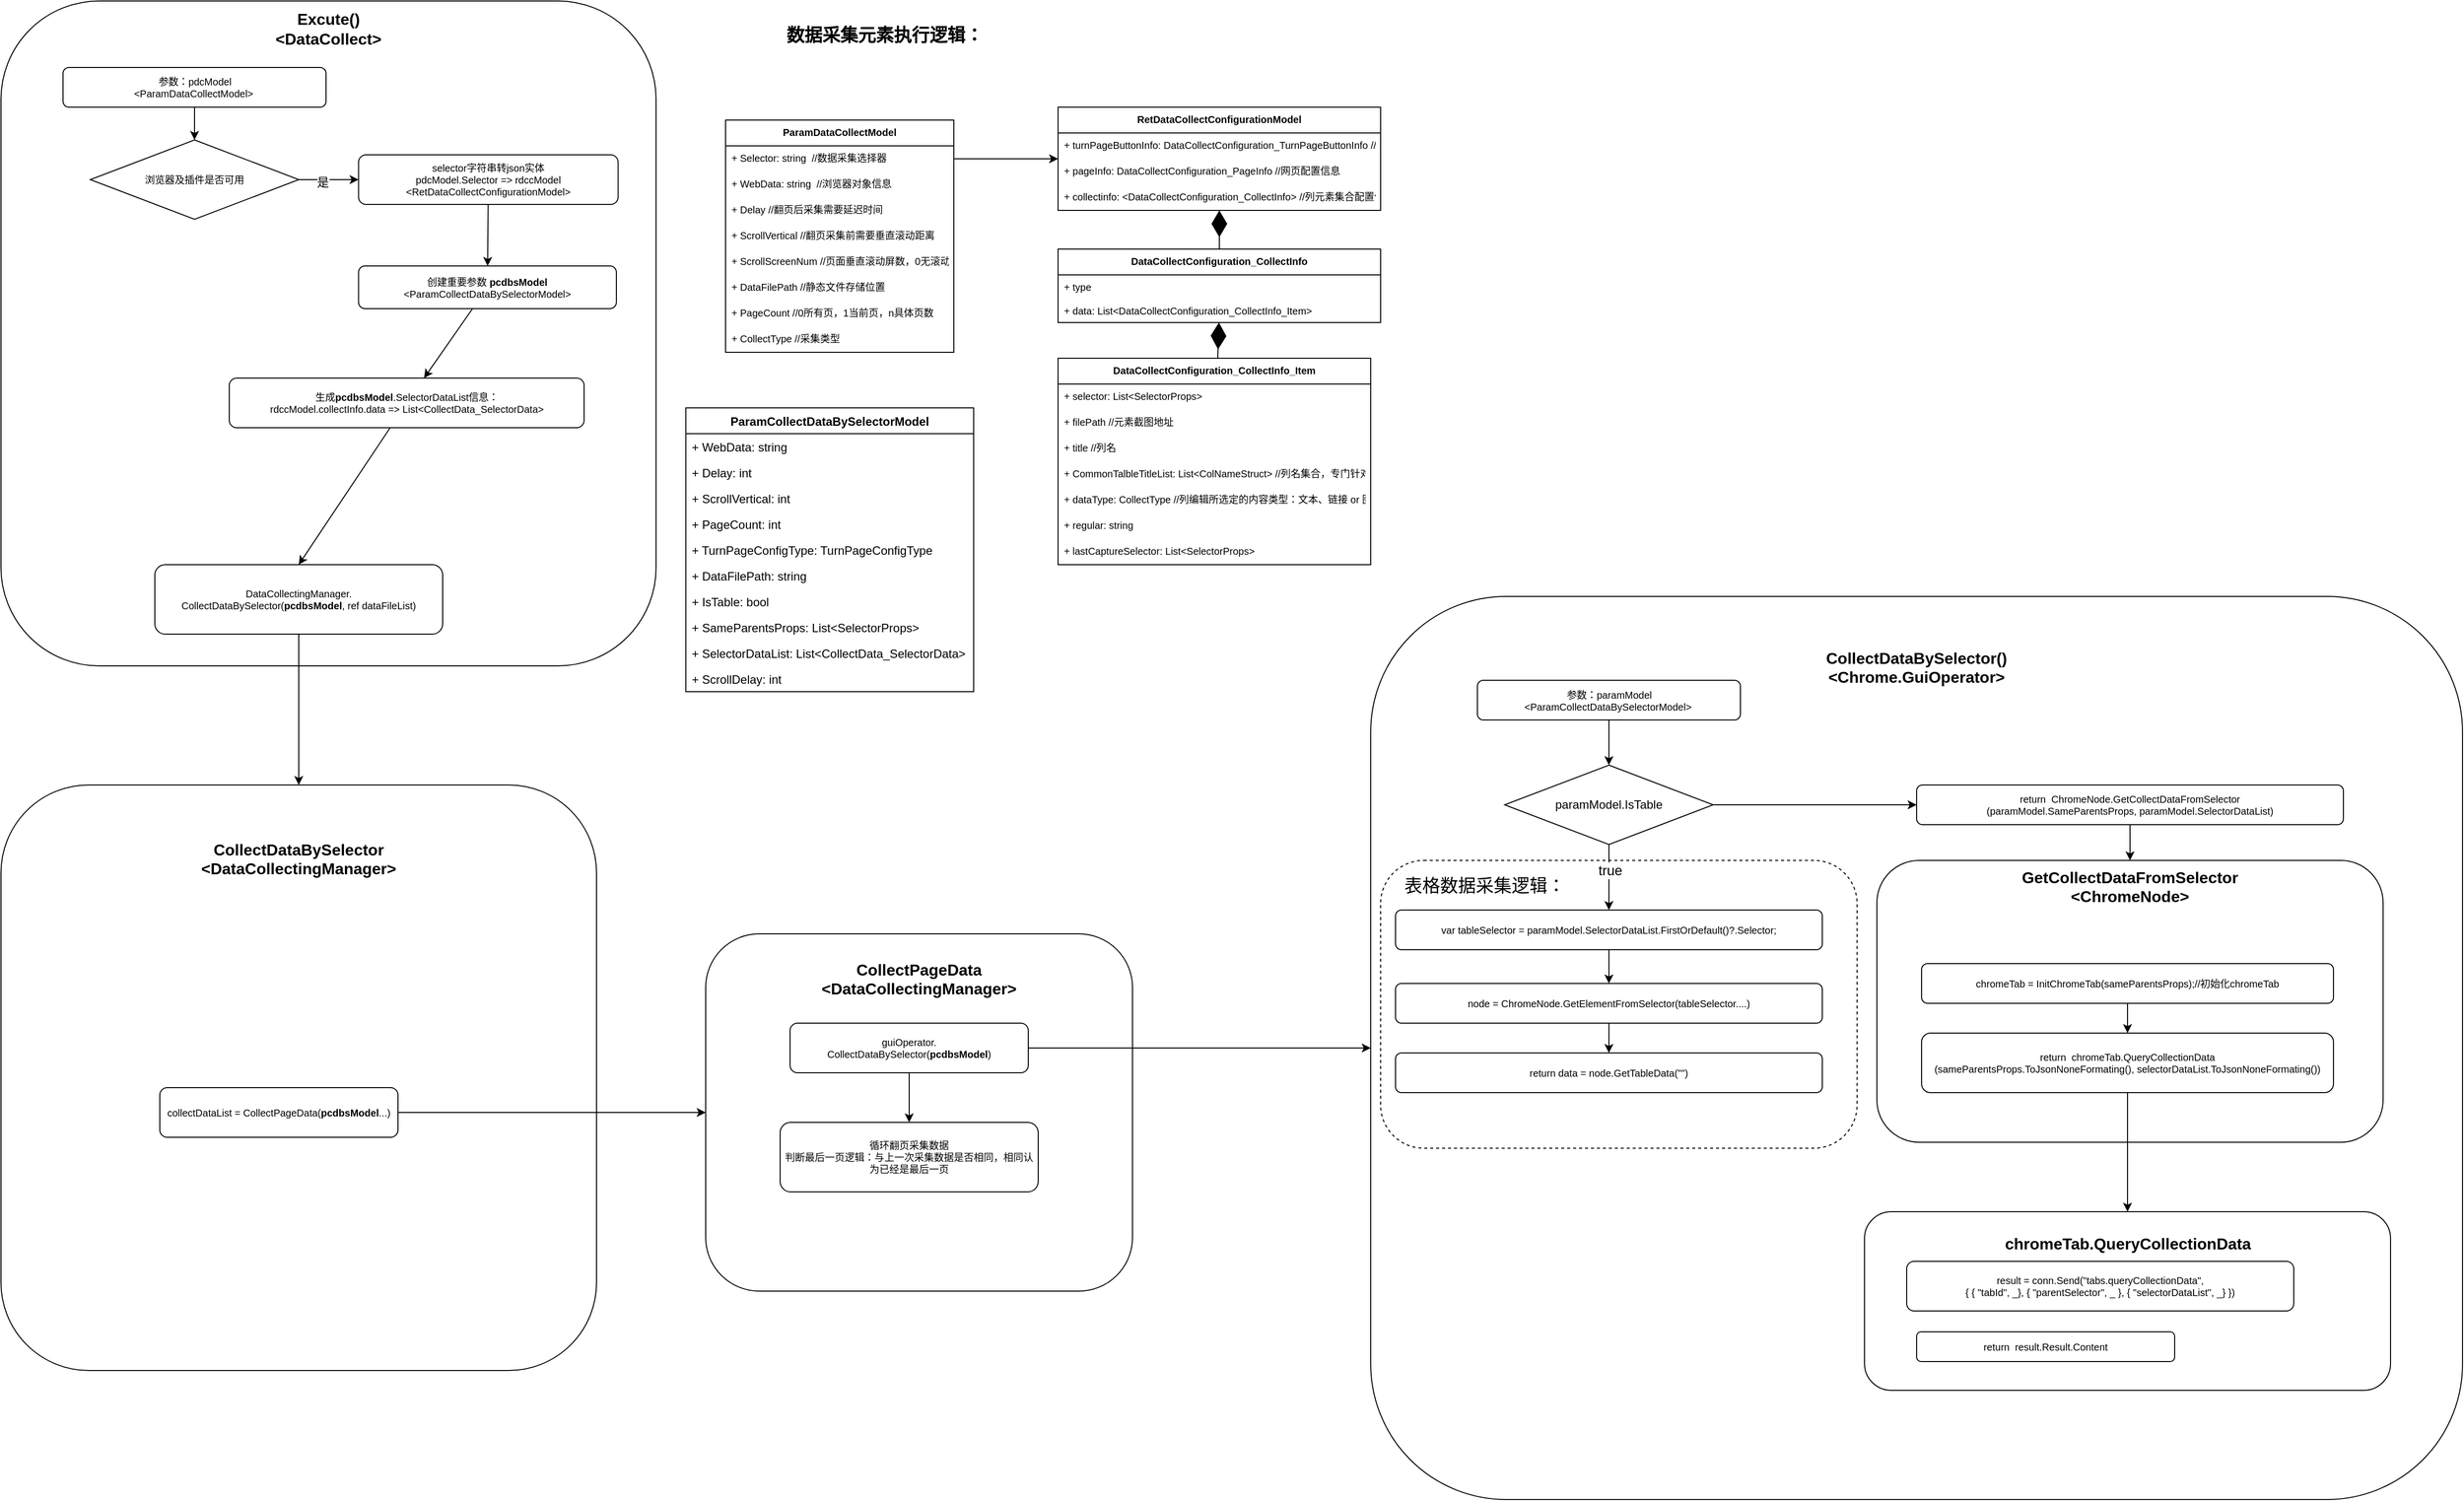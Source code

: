 <mxfile version="21.0.4" type="github">
  <diagram name="第 1 页" id="B2wYYTxOafugK-z5Z7RM">
    <mxGraphModel dx="7251" dy="-2006" grid="1" gridSize="10" guides="1" tooltips="1" connect="1" arrows="1" fold="1" page="1" pageScale="1" pageWidth="827" pageHeight="1169" math="0" shadow="0">
      <root>
        <mxCell id="0" />
        <mxCell id="1" parent="0" />
        <mxCell id="WmzdD10ZvjOS0VWle-Sp-1" value="&lt;font style=&quot;font-size: 16px;&quot;&gt;&lt;span style=&quot;font-weight: 700;&quot;&gt;CollectDataBySelector()&lt;/span&gt;&lt;br style=&quot;font-weight: 700;&quot;&gt;&lt;/font&gt;&lt;span style=&quot;font-weight: 700; font-size: 16px;&quot;&gt;&lt;font style=&quot;font-size: 16px;&quot;&gt;&amp;lt;Chrome.GuiOperator&amp;gt;&lt;/font&gt;&lt;br&gt;&lt;br&gt;&lt;br&gt;&lt;br&gt;&lt;br&gt;&lt;br&gt;&lt;br&gt;&lt;br&gt;&lt;br&gt;&lt;br&gt;&lt;br&gt;&lt;br&gt;&lt;br&gt;&lt;br&gt;&lt;br&gt;&lt;br&gt;&lt;br&gt;&lt;br&gt;&lt;br&gt;&lt;br&gt;&lt;br&gt;&lt;br&gt;&lt;br&gt;&lt;br&gt;&lt;br&gt;&lt;br&gt;&lt;br&gt;&lt;br&gt;&lt;br&gt;&lt;br&gt;&lt;br&gt;&lt;br&gt;&lt;br&gt;&lt;br&gt;&lt;br&gt;&lt;br&gt;&lt;br&gt;&lt;br&gt;&lt;br&gt;&lt;br&gt;&lt;br&gt;&lt;/span&gt;" style="rounded=1;whiteSpace=wrap;html=1;fontSize=10;" vertex="1" parent="1">
          <mxGeometry x="-480" y="5290" width="1100" height="910" as="geometry" />
        </mxCell>
        <mxCell id="WmzdD10ZvjOS0VWle-Sp-2" value="表格数据采集逻辑：&amp;nbsp; &amp;nbsp; &amp;nbsp; &amp;nbsp; &amp;nbsp; &amp;nbsp; &amp;nbsp; &amp;nbsp; &amp;nbsp; &amp;nbsp; &amp;nbsp; &amp;nbsp; &amp;nbsp; &amp;nbsp; &amp;nbsp; &amp;nbsp; &amp;nbsp; &amp;nbsp; &amp;nbsp; &amp;nbsp; &amp;nbsp; &amp;nbsp; &amp;nbsp; &amp;nbsp; &amp;nbsp; &amp;nbsp; &amp;nbsp;&amp;nbsp;&lt;br&gt;&lt;br&gt;&lt;br&gt;&lt;br&gt;&lt;br&gt;&lt;br&gt;&lt;br&gt;&lt;br&gt;&lt;br&gt;&lt;br&gt;&lt;br&gt;&lt;br&gt;" style="rounded=1;whiteSpace=wrap;html=1;fontSize=18;dashed=1;" vertex="1" parent="1">
          <mxGeometry x="-470" y="5556" width="480" height="290" as="geometry" />
        </mxCell>
        <mxCell id="WmzdD10ZvjOS0VWle-Sp-3" value="ParamCollectDataBySelectorModel" style="swimlane;fontStyle=1;childLayout=stackLayout;horizontal=1;startSize=26;fillColor=none;horizontalStack=0;resizeParent=1;resizeParentMax=0;resizeLast=0;collapsible=1;marginBottom=0;" vertex="1" parent="1">
          <mxGeometry x="-1170" y="5100" width="289.98" height="286" as="geometry">
            <mxRectangle x="1050" y="1880" width="360" height="30" as="alternateBounds" />
          </mxGeometry>
        </mxCell>
        <mxCell id="WmzdD10ZvjOS0VWle-Sp-4" value="+ WebData: string" style="text;strokeColor=none;fillColor=none;align=left;verticalAlign=top;spacingLeft=4;spacingRight=4;overflow=hidden;rotatable=0;points=[[0,0.5],[1,0.5]];portConstraint=eastwest;" vertex="1" parent="WmzdD10ZvjOS0VWle-Sp-3">
          <mxGeometry y="26" width="289.98" height="26" as="geometry" />
        </mxCell>
        <mxCell id="WmzdD10ZvjOS0VWle-Sp-5" value="+ Delay: int" style="text;strokeColor=none;fillColor=none;align=left;verticalAlign=top;spacingLeft=4;spacingRight=4;overflow=hidden;rotatable=0;points=[[0,0.5],[1,0.5]];portConstraint=eastwest;" vertex="1" parent="WmzdD10ZvjOS0VWle-Sp-3">
          <mxGeometry y="52" width="289.98" height="26" as="geometry" />
        </mxCell>
        <mxCell id="WmzdD10ZvjOS0VWle-Sp-6" value="+ ScrollVertical: int&#xa;&#xa;" style="text;strokeColor=none;fillColor=none;align=left;verticalAlign=top;spacingLeft=4;spacingRight=4;overflow=hidden;rotatable=0;points=[[0,0.5],[1,0.5]];portConstraint=eastwest;" vertex="1" parent="WmzdD10ZvjOS0VWle-Sp-3">
          <mxGeometry y="78" width="289.98" height="26" as="geometry" />
        </mxCell>
        <mxCell id="WmzdD10ZvjOS0VWle-Sp-7" value="+ PageCount: int&#xa;" style="text;strokeColor=none;fillColor=none;align=left;verticalAlign=top;spacingLeft=4;spacingRight=4;overflow=hidden;rotatable=0;points=[[0,0.5],[1,0.5]];portConstraint=eastwest;" vertex="1" parent="WmzdD10ZvjOS0VWle-Sp-3">
          <mxGeometry y="104" width="289.98" height="26" as="geometry" />
        </mxCell>
        <mxCell id="WmzdD10ZvjOS0VWle-Sp-8" value="+ TurnPageConfigType: TurnPageConfigType" style="text;strokeColor=none;fillColor=none;align=left;verticalAlign=top;spacingLeft=4;spacingRight=4;overflow=hidden;rotatable=0;points=[[0,0.5],[1,0.5]];portConstraint=eastwest;" vertex="1" parent="WmzdD10ZvjOS0VWle-Sp-3">
          <mxGeometry y="130" width="289.98" height="26" as="geometry" />
        </mxCell>
        <mxCell id="WmzdD10ZvjOS0VWle-Sp-9" value="+ DataFilePath: string" style="text;strokeColor=none;fillColor=none;align=left;verticalAlign=top;spacingLeft=4;spacingRight=4;overflow=hidden;rotatable=0;points=[[0,0.5],[1,0.5]];portConstraint=eastwest;" vertex="1" parent="WmzdD10ZvjOS0VWle-Sp-3">
          <mxGeometry y="156" width="289.98" height="26" as="geometry" />
        </mxCell>
        <mxCell id="WmzdD10ZvjOS0VWle-Sp-10" value="+ IsTable: bool&#xa;" style="text;strokeColor=none;fillColor=none;align=left;verticalAlign=top;spacingLeft=4;spacingRight=4;overflow=hidden;rotatable=0;points=[[0,0.5],[1,0.5]];portConstraint=eastwest;" vertex="1" parent="WmzdD10ZvjOS0VWle-Sp-3">
          <mxGeometry y="182" width="289.98" height="26" as="geometry" />
        </mxCell>
        <mxCell id="WmzdD10ZvjOS0VWle-Sp-11" value="+ SameParentsProps: List&lt;SelectorProps&gt;" style="text;strokeColor=none;fillColor=none;align=left;verticalAlign=top;spacingLeft=4;spacingRight=4;overflow=hidden;rotatable=0;points=[[0,0.5],[1,0.5]];portConstraint=eastwest;" vertex="1" parent="WmzdD10ZvjOS0VWle-Sp-3">
          <mxGeometry y="208" width="289.98" height="26" as="geometry" />
        </mxCell>
        <mxCell id="WmzdD10ZvjOS0VWle-Sp-12" value="+ SelectorDataList: List&lt;CollectData_SelectorData&gt;" style="text;strokeColor=none;fillColor=none;align=left;verticalAlign=top;spacingLeft=4;spacingRight=4;overflow=hidden;rotatable=0;points=[[0,0.5],[1,0.5]];portConstraint=eastwest;" vertex="1" parent="WmzdD10ZvjOS0VWle-Sp-3">
          <mxGeometry y="234" width="289.98" height="26" as="geometry" />
        </mxCell>
        <mxCell id="WmzdD10ZvjOS0VWle-Sp-13" value="+ ScrollDelay: int" style="text;strokeColor=none;fillColor=none;align=left;verticalAlign=top;spacingLeft=4;spacingRight=4;overflow=hidden;rotatable=0;points=[[0,0.5],[1,0.5]];portConstraint=eastwest;" vertex="1" parent="WmzdD10ZvjOS0VWle-Sp-3">
          <mxGeometry y="260" width="289.98" height="26" as="geometry" />
        </mxCell>
        <mxCell id="WmzdD10ZvjOS0VWle-Sp-14" value="RetDataCollectConfigurationModel" style="swimlane;fontStyle=1;align=center;verticalAlign=top;childLayout=stackLayout;horizontal=1;startSize=26;horizontalStack=0;resizeParent=1;resizeParentMax=0;resizeLast=0;collapsible=1;marginBottom=0;fontSize=10;" vertex="1" parent="1">
          <mxGeometry x="-794.99" y="4797" width="324.99" height="104" as="geometry">
            <mxRectangle x="-794.99" y="4797" width="240" height="30" as="alternateBounds" />
          </mxGeometry>
        </mxCell>
        <mxCell id="WmzdD10ZvjOS0VWle-Sp-15" value="+ turnPageButtonInfo: DataCollectConfiguration_TurnPageButtonInfo //翻页按钮配置信息" style="text;strokeColor=none;fillColor=none;align=left;verticalAlign=top;spacingLeft=4;spacingRight=4;overflow=hidden;rotatable=0;points=[[0,0.5],[1,0.5]];portConstraint=eastwest;fontSize=10;" vertex="1" parent="WmzdD10ZvjOS0VWle-Sp-14">
          <mxGeometry y="26" width="324.99" height="26" as="geometry" />
        </mxCell>
        <mxCell id="WmzdD10ZvjOS0VWle-Sp-16" value="+ pageInfo: DataCollectConfiguration_PageInfo //网页配置信息 " style="text;strokeColor=none;fillColor=none;align=left;verticalAlign=top;spacingLeft=4;spacingRight=4;overflow=hidden;rotatable=0;points=[[0,0.5],[1,0.5]];portConstraint=eastwest;fontSize=10;" vertex="1" parent="WmzdD10ZvjOS0VWle-Sp-14">
          <mxGeometry y="52" width="324.99" height="26" as="geometry" />
        </mxCell>
        <mxCell id="WmzdD10ZvjOS0VWle-Sp-17" value="+ collectinfo: &lt;DataCollectConfiguration_CollectInfo&gt; //列元素集合配置信息  " style="text;strokeColor=none;fillColor=none;align=left;verticalAlign=top;spacingLeft=4;spacingRight=4;overflow=hidden;rotatable=0;points=[[0,0.5],[1,0.5]];portConstraint=eastwest;fontSize=10;" vertex="1" parent="WmzdD10ZvjOS0VWle-Sp-14">
          <mxGeometry y="78" width="324.99" height="26" as="geometry" />
        </mxCell>
        <mxCell id="WmzdD10ZvjOS0VWle-Sp-18" value="DataCollectConfiguration_CollectInfo" style="swimlane;fontStyle=1;align=center;verticalAlign=top;childLayout=stackLayout;horizontal=1;startSize=26;horizontalStack=0;resizeParent=1;resizeParentMax=0;resizeLast=0;collapsible=1;marginBottom=0;fontSize=10;" vertex="1" parent="1">
          <mxGeometry x="-794.99" y="4940" width="324.99" height="74" as="geometry" />
        </mxCell>
        <mxCell id="WmzdD10ZvjOS0VWle-Sp-19" value="+ type  " style="text;strokeColor=none;fillColor=none;align=left;verticalAlign=top;spacingLeft=4;spacingRight=4;overflow=hidden;rotatable=0;points=[[0,0.5],[1,0.5]];portConstraint=eastwest;fontSize=10;" vertex="1" parent="WmzdD10ZvjOS0VWle-Sp-18">
          <mxGeometry y="26" width="324.99" height="24" as="geometry" />
        </mxCell>
        <mxCell id="WmzdD10ZvjOS0VWle-Sp-20" value="+ data: List&lt;DataCollectConfiguration_CollectInfo_Item&gt;" style="text;strokeColor=none;fillColor=none;align=left;verticalAlign=top;spacingLeft=4;spacingRight=4;overflow=hidden;rotatable=0;points=[[0,0.5],[1,0.5]];portConstraint=eastwest;fontSize=10;" vertex="1" parent="WmzdD10ZvjOS0VWle-Sp-18">
          <mxGeometry y="50" width="324.99" height="24" as="geometry" />
        </mxCell>
        <mxCell id="WmzdD10ZvjOS0VWle-Sp-21" value="DataCollectConfiguration_CollectInfo_Item&#xa;" style="swimlane;fontStyle=1;align=center;verticalAlign=top;childLayout=stackLayout;horizontal=1;startSize=26;horizontalStack=0;resizeParent=1;resizeParentMax=0;resizeLast=0;collapsible=1;marginBottom=0;fontSize=10;" vertex="1" parent="1">
          <mxGeometry x="-794.99" y="5050" width="314.99" height="208" as="geometry" />
        </mxCell>
        <mxCell id="WmzdD10ZvjOS0VWle-Sp-22" value="+ selector: List&lt;SelectorProps&gt;" style="text;strokeColor=none;fillColor=none;align=left;verticalAlign=top;spacingLeft=4;spacingRight=4;overflow=hidden;rotatable=0;points=[[0,0.5],[1,0.5]];portConstraint=eastwest;fontSize=10;" vertex="1" parent="WmzdD10ZvjOS0VWle-Sp-21">
          <mxGeometry y="26" width="314.99" height="26" as="geometry" />
        </mxCell>
        <mxCell id="WmzdD10ZvjOS0VWle-Sp-23" value="+ filePath //元素截图地址   " style="text;strokeColor=none;fillColor=none;align=left;verticalAlign=top;spacingLeft=4;spacingRight=4;overflow=hidden;rotatable=0;points=[[0,0.5],[1,0.5]];portConstraint=eastwest;fontSize=10;" vertex="1" parent="WmzdD10ZvjOS0VWle-Sp-21">
          <mxGeometry y="52" width="314.99" height="26" as="geometry" />
        </mxCell>
        <mxCell id="WmzdD10ZvjOS0VWle-Sp-24" value="+ title //列名" style="text;strokeColor=none;fillColor=none;align=left;verticalAlign=top;spacingLeft=4;spacingRight=4;overflow=hidden;rotatable=0;points=[[0,0.5],[1,0.5]];portConstraint=eastwest;fontSize=10;" vertex="1" parent="WmzdD10ZvjOS0VWle-Sp-21">
          <mxGeometry y="78" width="314.99" height="26" as="geometry" />
        </mxCell>
        <mxCell id="WmzdD10ZvjOS0VWle-Sp-25" value="+ CommonTalbleTitleList: List&lt;ColNameStruct&gt; //列名集合，专门针对普通表格 " style="text;strokeColor=none;fillColor=none;align=left;verticalAlign=top;spacingLeft=4;spacingRight=4;overflow=hidden;rotatable=0;points=[[0,0.5],[1,0.5]];portConstraint=eastwest;fontSize=10;" vertex="1" parent="WmzdD10ZvjOS0VWle-Sp-21">
          <mxGeometry y="104" width="314.99" height="26" as="geometry" />
        </mxCell>
        <mxCell id="WmzdD10ZvjOS0VWle-Sp-26" value="+ dataType: CollectType //列编辑所选定的内容类型：文本、链接 or 图片" style="text;strokeColor=none;fillColor=none;align=left;verticalAlign=top;spacingLeft=4;spacingRight=4;overflow=hidden;rotatable=0;points=[[0,0.5],[1,0.5]];portConstraint=eastwest;fontSize=10;" vertex="1" parent="WmzdD10ZvjOS0VWle-Sp-21">
          <mxGeometry y="130" width="314.99" height="26" as="geometry" />
        </mxCell>
        <mxCell id="WmzdD10ZvjOS0VWle-Sp-27" value="+ regular: string" style="text;strokeColor=none;fillColor=none;align=left;verticalAlign=top;spacingLeft=4;spacingRight=4;overflow=hidden;rotatable=0;points=[[0,0.5],[1,0.5]];portConstraint=eastwest;fontSize=10;" vertex="1" parent="WmzdD10ZvjOS0VWle-Sp-21">
          <mxGeometry y="156" width="314.99" height="26" as="geometry" />
        </mxCell>
        <mxCell id="WmzdD10ZvjOS0VWle-Sp-28" value="+ lastCaptureSelector: List&lt;SelectorProps&gt;" style="text;strokeColor=none;fillColor=none;align=left;verticalAlign=top;spacingLeft=4;spacingRight=4;overflow=hidden;rotatable=0;points=[[0,0.5],[1,0.5]];portConstraint=eastwest;fontSize=10;" vertex="1" parent="WmzdD10ZvjOS0VWle-Sp-21">
          <mxGeometry y="182" width="314.99" height="26" as="geometry" />
        </mxCell>
        <mxCell id="WmzdD10ZvjOS0VWle-Sp-29" value="&lt;span style=&quot;font-size: 16px;&quot;&gt;Excute()&lt;br&gt;&amp;lt;&lt;/span&gt;DataCollect&lt;span style=&quot;font-size: 16px;&quot;&gt;&amp;gt;&lt;br&gt;&lt;br&gt;&lt;br&gt;&lt;br&gt;&lt;br&gt;&lt;br&gt;&lt;br&gt;&lt;br&gt;&lt;br&gt;&lt;br&gt;&lt;br&gt;&lt;br&gt;&lt;br&gt;&lt;br&gt;&lt;br&gt;&lt;br&gt;&lt;br&gt;&lt;br&gt;&lt;br&gt;&lt;br&gt;&lt;br&gt;&lt;br&gt;&lt;br&gt;&lt;br&gt;&lt;br&gt;&lt;br&gt;&lt;br&gt;&lt;br&gt;&lt;br&gt;&lt;br&gt;&lt;br&gt;&lt;br&gt;&lt;br&gt;&lt;/span&gt;" style="rounded=1;whiteSpace=wrap;html=1;fontSize=16;fontStyle=1" vertex="1" parent="1">
          <mxGeometry x="-1860" y="4690" width="660" height="670" as="geometry" />
        </mxCell>
        <mxCell id="WmzdD10ZvjOS0VWle-Sp-30" value="数据采集元素执行逻辑：" style="text;html=1;align=center;verticalAlign=middle;resizable=0;points=[];autosize=1;strokeColor=none;fillColor=none;fontStyle=1;fontSize=18;" vertex="1" parent="1">
          <mxGeometry x="-1080" y="4710" width="220" height="30" as="geometry" />
        </mxCell>
        <mxCell id="WmzdD10ZvjOS0VWle-Sp-31" style="edgeStyle=none;rounded=0;orthogonalLoop=1;jettySize=auto;html=1;fontSize=12;" edge="1" parent="1" source="WmzdD10ZvjOS0VWle-Sp-32" target="WmzdD10ZvjOS0VWle-Sp-80">
          <mxGeometry relative="1" as="geometry" />
        </mxCell>
        <mxCell id="WmzdD10ZvjOS0VWle-Sp-32" value="selector字符串转json实体&lt;br&gt;pdcModel.Selector =&amp;gt; rdccModel &amp;lt;RetDataCollectConfigurationModel&amp;gt;" style="rounded=1;whiteSpace=wrap;html=1;fontSize=10;" vertex="1" parent="1">
          <mxGeometry x="-1499.75" y="4845" width="261.5" height="50" as="geometry" />
        </mxCell>
        <mxCell id="WmzdD10ZvjOS0VWle-Sp-33" value="ParamDataCollectModel" style="swimlane;fontStyle=1;align=center;verticalAlign=top;childLayout=stackLayout;horizontal=1;startSize=26;horizontalStack=0;resizeParent=1;resizeParentMax=0;resizeLast=0;collapsible=1;marginBottom=0;fontSize=10;" vertex="1" parent="1">
          <mxGeometry x="-1130" y="4810" width="230" height="234" as="geometry" />
        </mxCell>
        <mxCell id="WmzdD10ZvjOS0VWle-Sp-34" value="+ Selector: string  //数据采集选择器" style="text;strokeColor=none;fillColor=none;align=left;verticalAlign=top;spacingLeft=4;spacingRight=4;overflow=hidden;rotatable=0;points=[[0,0.5],[1,0.5]];portConstraint=eastwest;fontSize=10;" vertex="1" parent="WmzdD10ZvjOS0VWle-Sp-33">
          <mxGeometry y="26" width="230" height="26" as="geometry" />
        </mxCell>
        <mxCell id="WmzdD10ZvjOS0VWle-Sp-35" value="+ WebData: string  //浏览器对象信息" style="text;strokeColor=none;fillColor=none;align=left;verticalAlign=top;spacingLeft=4;spacingRight=4;overflow=hidden;rotatable=0;points=[[0,0.5],[1,0.5]];portConstraint=eastwest;fontSize=10;" vertex="1" parent="WmzdD10ZvjOS0VWle-Sp-33">
          <mxGeometry y="52" width="230" height="26" as="geometry" />
        </mxCell>
        <mxCell id="WmzdD10ZvjOS0VWle-Sp-36" value="+ Delay //翻页后采集需要延迟时间  " style="text;strokeColor=none;fillColor=none;align=left;verticalAlign=top;spacingLeft=4;spacingRight=4;overflow=hidden;rotatable=0;points=[[0,0.5],[1,0.5]];portConstraint=eastwest;fontSize=10;" vertex="1" parent="WmzdD10ZvjOS0VWle-Sp-33">
          <mxGeometry y="78" width="230" height="26" as="geometry" />
        </mxCell>
        <mxCell id="WmzdD10ZvjOS0VWle-Sp-37" value="+ ScrollVertical //翻页采集前需要垂直滚动距离" style="text;strokeColor=none;fillColor=none;align=left;verticalAlign=top;spacingLeft=4;spacingRight=4;overflow=hidden;rotatable=0;points=[[0,0.5],[1,0.5]];portConstraint=eastwest;fontSize=10;" vertex="1" parent="WmzdD10ZvjOS0VWle-Sp-33">
          <mxGeometry y="104" width="230" height="26" as="geometry" />
        </mxCell>
        <mxCell id="WmzdD10ZvjOS0VWle-Sp-38" value="+ ScrollScreenNum //页面垂直滚动屏数，0无滚动" style="text;strokeColor=none;fillColor=none;align=left;verticalAlign=top;spacingLeft=4;spacingRight=4;overflow=hidden;rotatable=0;points=[[0,0.5],[1,0.5]];portConstraint=eastwest;fontSize=10;" vertex="1" parent="WmzdD10ZvjOS0VWle-Sp-33">
          <mxGeometry y="130" width="230" height="26" as="geometry" />
        </mxCell>
        <mxCell id="WmzdD10ZvjOS0VWle-Sp-39" value="+ DataFilePath //静态文件存储位置" style="text;strokeColor=none;fillColor=none;align=left;verticalAlign=top;spacingLeft=4;spacingRight=4;overflow=hidden;rotatable=0;points=[[0,0.5],[1,0.5]];portConstraint=eastwest;fontSize=10;" vertex="1" parent="WmzdD10ZvjOS0VWle-Sp-33">
          <mxGeometry y="156" width="230" height="26" as="geometry" />
        </mxCell>
        <mxCell id="WmzdD10ZvjOS0VWle-Sp-40" value="+ PageCount //0所有页，1当前页，n具体页数" style="text;strokeColor=none;fillColor=none;align=left;verticalAlign=top;spacingLeft=4;spacingRight=4;overflow=hidden;rotatable=0;points=[[0,0.5],[1,0.5]];portConstraint=eastwest;fontSize=10;" vertex="1" parent="WmzdD10ZvjOS0VWle-Sp-33">
          <mxGeometry y="182" width="230" height="26" as="geometry" />
        </mxCell>
        <mxCell id="WmzdD10ZvjOS0VWle-Sp-41" value="+ CollectType //采集类型" style="text;strokeColor=none;fillColor=none;align=left;verticalAlign=top;spacingLeft=4;spacingRight=4;overflow=hidden;rotatable=0;points=[[0,0.5],[1,0.5]];portConstraint=eastwest;fontSize=10;" vertex="1" parent="WmzdD10ZvjOS0VWle-Sp-33">
          <mxGeometry y="208" width="230" height="26" as="geometry" />
        </mxCell>
        <mxCell id="WmzdD10ZvjOS0VWle-Sp-42" style="edgeStyle=orthogonalEdgeStyle;rounded=0;orthogonalLoop=1;jettySize=auto;html=1;entryX=0.5;entryY=0;entryDx=0;entryDy=0;fontSize=14;" edge="1" parent="1" source="WmzdD10ZvjOS0VWle-Sp-43" target="WmzdD10ZvjOS0VWle-Sp-47">
          <mxGeometry relative="1" as="geometry" />
        </mxCell>
        <mxCell id="WmzdD10ZvjOS0VWle-Sp-43" value="&lt;span style=&quot;font-size: 10px;&quot;&gt;参数：&lt;/span&gt;paramModel&lt;span style=&quot;font-size: 10px;&quot;&gt;&lt;br&gt;&amp;lt;ParamCollectDataBySelectorModel&amp;gt;&amp;nbsp;&lt;/span&gt;" style="rounded=1;whiteSpace=wrap;html=1;fontSize=10;" vertex="1" parent="1">
          <mxGeometry x="-372.5" y="5374.5" width="265" height="40" as="geometry" />
        </mxCell>
        <mxCell id="WmzdD10ZvjOS0VWle-Sp-44" style="edgeStyle=orthogonalEdgeStyle;rounded=0;orthogonalLoop=1;jettySize=auto;html=1;fontSize=14;" edge="1" parent="1" source="WmzdD10ZvjOS0VWle-Sp-47" target="WmzdD10ZvjOS0VWle-Sp-49">
          <mxGeometry relative="1" as="geometry" />
        </mxCell>
        <mxCell id="WmzdD10ZvjOS0VWle-Sp-45" value="true" style="edgeLabel;html=1;align=center;verticalAlign=middle;resizable=0;points=[];fontSize=14;" vertex="1" connectable="0" parent="WmzdD10ZvjOS0VWle-Sp-44">
          <mxGeometry x="-0.21" y="1" relative="1" as="geometry">
            <mxPoint as="offset" />
          </mxGeometry>
        </mxCell>
        <mxCell id="WmzdD10ZvjOS0VWle-Sp-46" style="edgeStyle=orthogonalEdgeStyle;rounded=0;orthogonalLoop=1;jettySize=auto;html=1;entryX=0;entryY=0.5;entryDx=0;entryDy=0;fontSize=14;" edge="1" parent="1" source="WmzdD10ZvjOS0VWle-Sp-47" target="WmzdD10ZvjOS0VWle-Sp-54">
          <mxGeometry relative="1" as="geometry" />
        </mxCell>
        <mxCell id="WmzdD10ZvjOS0VWle-Sp-47" value="paramModel.IsTable" style="rhombus;whiteSpace=wrap;html=1;" vertex="1" parent="1">
          <mxGeometry x="-345" y="5460" width="210" height="80" as="geometry" />
        </mxCell>
        <mxCell id="WmzdD10ZvjOS0VWle-Sp-48" style="edgeStyle=orthogonalEdgeStyle;rounded=0;orthogonalLoop=1;jettySize=auto;html=1;entryX=0.5;entryY=0;entryDx=0;entryDy=0;fontSize=14;" edge="1" parent="1" source="WmzdD10ZvjOS0VWle-Sp-49" target="WmzdD10ZvjOS0VWle-Sp-51">
          <mxGeometry relative="1" as="geometry" />
        </mxCell>
        <mxCell id="WmzdD10ZvjOS0VWle-Sp-49" value="&lt;div&gt;&lt;span style=&quot;font-size: 10px;&quot;&gt;var tableSelector = paramModel.SelectorDataList.FirstOrDefault()?.Selector;&lt;/span&gt;&lt;/div&gt;" style="rounded=1;whiteSpace=wrap;html=1;fontSize=10;" vertex="1" parent="1">
          <mxGeometry x="-455" y="5606" width="430" height="40" as="geometry" />
        </mxCell>
        <mxCell id="WmzdD10ZvjOS0VWle-Sp-50" style="edgeStyle=orthogonalEdgeStyle;rounded=0;orthogonalLoop=1;jettySize=auto;html=1;entryX=0.5;entryY=0;entryDx=0;entryDy=0;fontSize=14;" edge="1" parent="1" source="WmzdD10ZvjOS0VWle-Sp-51" target="WmzdD10ZvjOS0VWle-Sp-52">
          <mxGeometry relative="1" as="geometry" />
        </mxCell>
        <mxCell id="WmzdD10ZvjOS0VWle-Sp-51" value="&lt;span style=&quot;font-size: 10px;&quot;&gt;node = ChromeNode.GetElementFromSelector(tableSelector....)&lt;/span&gt;" style="rounded=1;whiteSpace=wrap;html=1;fontSize=10;" vertex="1" parent="1">
          <mxGeometry x="-455" y="5680" width="430" height="40" as="geometry" />
        </mxCell>
        <mxCell id="WmzdD10ZvjOS0VWle-Sp-52" value="&lt;span style=&quot;font-size: 10px;&quot;&gt;return data = node.GetTableData(&quot;&quot;)&lt;/span&gt;" style="rounded=1;whiteSpace=wrap;html=1;fontSize=10;" vertex="1" parent="1">
          <mxGeometry x="-455" y="5750" width="430" height="40" as="geometry" />
        </mxCell>
        <mxCell id="WmzdD10ZvjOS0VWle-Sp-53" style="edgeStyle=orthogonalEdgeStyle;rounded=0;orthogonalLoop=1;jettySize=auto;html=1;fontSize=16;" edge="1" parent="1" source="WmzdD10ZvjOS0VWle-Sp-54" target="WmzdD10ZvjOS0VWle-Sp-55">
          <mxGeometry relative="1" as="geometry" />
        </mxCell>
        <mxCell id="WmzdD10ZvjOS0VWle-Sp-54" value="&lt;span style=&quot;font-size: 10px;&quot;&gt;return&amp;nbsp; ChromeNode.GetCollectDataFromSelector&lt;br&gt;(paramModel.SameParentsProps, paramModel.SelectorDataList)&lt;/span&gt;" style="rounded=1;whiteSpace=wrap;html=1;fontSize=10;" vertex="1" parent="1">
          <mxGeometry x="70" y="5480" width="430" height="40" as="geometry" />
        </mxCell>
        <mxCell id="WmzdD10ZvjOS0VWle-Sp-55" value="&lt;font style=&quot;font-size: 16px;&quot;&gt;&lt;b&gt;GetCollectDataFromSelector&lt;br&gt;&amp;lt;ChromeNode&amp;gt;&lt;br&gt;&lt;br&gt;&lt;br&gt;&lt;br&gt;&lt;br&gt;&lt;br&gt;&lt;br&gt;&lt;br&gt;&lt;br&gt;&lt;br&gt;&lt;br&gt;&lt;br&gt;&lt;/b&gt;&lt;br&gt;&lt;/font&gt;" style="rounded=1;whiteSpace=wrap;html=1;fontSize=10;" vertex="1" parent="1">
          <mxGeometry x="30" y="5556" width="510" height="284" as="geometry" />
        </mxCell>
        <mxCell id="WmzdD10ZvjOS0VWle-Sp-56" style="edgeStyle=orthogonalEdgeStyle;rounded=0;orthogonalLoop=1;jettySize=auto;html=1;fontSize=16;" edge="1" parent="1" source="WmzdD10ZvjOS0VWle-Sp-57" target="WmzdD10ZvjOS0VWle-Sp-59">
          <mxGeometry relative="1" as="geometry" />
        </mxCell>
        <mxCell id="WmzdD10ZvjOS0VWle-Sp-57" value="&lt;span style=&quot;font-size: 10px;&quot;&gt;chromeTab = InitChromeTab(sameParentsProps);//初始化chromeTab&lt;/span&gt;" style="rounded=1;whiteSpace=wrap;html=1;fontSize=10;" vertex="1" parent="1">
          <mxGeometry x="75" y="5660" width="415" height="40" as="geometry" />
        </mxCell>
        <mxCell id="WmzdD10ZvjOS0VWle-Sp-58" style="edgeStyle=orthogonalEdgeStyle;rounded=0;orthogonalLoop=1;jettySize=auto;html=1;fontSize=16;" edge="1" parent="1" source="WmzdD10ZvjOS0VWle-Sp-59" target="WmzdD10ZvjOS0VWle-Sp-60">
          <mxGeometry relative="1" as="geometry" />
        </mxCell>
        <mxCell id="WmzdD10ZvjOS0VWle-Sp-59" value="&lt;span style=&quot;font-size: 10px;&quot;&gt;return&amp;nbsp;&amp;nbsp;chromeTab.QueryCollectionData&lt;br&gt;(sameParentsProps.ToJsonNoneFormating(), selectorDataList.ToJsonNoneFormating())&lt;/span&gt;" style="rounded=1;whiteSpace=wrap;html=1;fontSize=10;" vertex="1" parent="1">
          <mxGeometry x="75" y="5730" width="415" height="60" as="geometry" />
        </mxCell>
        <mxCell id="WmzdD10ZvjOS0VWle-Sp-60" value="&lt;font style=&quot;font-size: 16px;&quot;&gt;&lt;span style=&quot;font-size: 16px;&quot;&gt;chromeTab.QueryCollectionData&lt;br&gt;&lt;/span&gt;&lt;br&gt;&lt;br&gt;&lt;br&gt;&lt;br&gt;&lt;br&gt;&lt;br style=&quot;font-size: 16px;&quot;&gt;&lt;/font&gt;" style="rounded=1;whiteSpace=wrap;html=1;fontSize=16;fontStyle=1" vertex="1" parent="1">
          <mxGeometry x="17.5" y="5910" width="530" height="180" as="geometry" />
        </mxCell>
        <mxCell id="WmzdD10ZvjOS0VWle-Sp-61" value="&lt;span style=&quot;font-size: 10px;&quot;&gt;result = conn.Send(&quot;tabs.queryCollectionData&quot;, &lt;br&gt;{ { &quot;tabId&quot;, _}, { &quot;parentSelector&quot;, _ }, { &quot;selectorDataList&quot;, _} })&lt;/span&gt;" style="rounded=1;whiteSpace=wrap;html=1;fontSize=10;" vertex="1" parent="1">
          <mxGeometry x="60" y="5960" width="390" height="50" as="geometry" />
        </mxCell>
        <mxCell id="WmzdD10ZvjOS0VWle-Sp-62" value="return&amp;nbsp;&amp;nbsp;result.Result.Content" style="rounded=1;whiteSpace=wrap;html=1;fontSize=10;" vertex="1" parent="1">
          <mxGeometry x="70" y="6031" width="260" height="30" as="geometry" />
        </mxCell>
        <mxCell id="WmzdD10ZvjOS0VWle-Sp-63" value="&lt;font style=&quot;&quot;&gt;CollectPageData&lt;br&gt;&amp;lt;DataCollectingManager&amp;gt;&lt;br&gt;&lt;br&gt;&lt;br&gt;&lt;br&gt;&lt;br&gt;&lt;br&gt;&lt;br&gt;&lt;br&gt;&lt;br&gt;&lt;br&gt;&lt;br&gt;&lt;br&gt;&lt;br&gt;&lt;br&gt;&lt;br style=&quot;font-size: 16px;&quot;&gt;&lt;/font&gt;" style="rounded=1;whiteSpace=wrap;html=1;fontSize=16;fontStyle=1" vertex="1" parent="1">
          <mxGeometry x="-1150" y="5630" width="430" height="360" as="geometry" />
        </mxCell>
        <mxCell id="WmzdD10ZvjOS0VWle-Sp-64" value="循环翻页采集数据&lt;br&gt;判断最后一页逻辑：与上一次采集数据是否相同，相同认为已经是最后一页" style="rounded=1;whiteSpace=wrap;html=1;fontSize=10;" vertex="1" parent="1">
          <mxGeometry x="-1075" y="5820" width="260" height="70" as="geometry" />
        </mxCell>
        <mxCell id="WmzdD10ZvjOS0VWle-Sp-65" style="edgeStyle=orthogonalEdgeStyle;rounded=0;orthogonalLoop=1;jettySize=auto;html=1;fontSize=16;" edge="1" parent="1" source="WmzdD10ZvjOS0VWle-Sp-67" target="WmzdD10ZvjOS0VWle-Sp-1">
          <mxGeometry relative="1" as="geometry" />
        </mxCell>
        <mxCell id="WmzdD10ZvjOS0VWle-Sp-66" style="edgeStyle=orthogonalEdgeStyle;rounded=0;orthogonalLoop=1;jettySize=auto;html=1;fontSize=16;" edge="1" parent="1" source="WmzdD10ZvjOS0VWle-Sp-67" target="WmzdD10ZvjOS0VWle-Sp-64">
          <mxGeometry relative="1" as="geometry" />
        </mxCell>
        <mxCell id="WmzdD10ZvjOS0VWle-Sp-67" value="&lt;span style=&quot;font-size: 10px;&quot;&gt;guiOperator.&lt;br&gt;CollectDataBySelector(&lt;/span&gt;&lt;b&gt;pcdbsModel&lt;/b&gt;&lt;span style=&quot;font-size: 10px;&quot;&gt;)&lt;/span&gt;" style="rounded=1;whiteSpace=wrap;html=1;fontSize=10;" vertex="1" parent="1">
          <mxGeometry x="-1065" y="5720" width="240" height="50" as="geometry" />
        </mxCell>
        <mxCell id="WmzdD10ZvjOS0VWle-Sp-68" value="&lt;font style=&quot;&quot;&gt;CollectDataBySelector&lt;br&gt;&amp;lt;DataCollectingManager&amp;gt;&lt;br&gt;&lt;br&gt;&lt;br&gt;&lt;br&gt;&lt;br&gt;&lt;br&gt;&lt;br&gt;&lt;br&gt;&lt;br&gt;&lt;br&gt;&lt;br&gt;&lt;br&gt;&lt;br&gt;&lt;br&gt;&lt;br&gt;&lt;br&gt;&lt;br&gt;&lt;br&gt;&lt;br&gt;&lt;br&gt;&lt;br&gt;&lt;br&gt;&lt;br&gt;&lt;br style=&quot;font-size: 16px;&quot;&gt;&lt;/font&gt;" style="rounded=1;whiteSpace=wrap;html=1;fontSize=16;fontStyle=1" vertex="1" parent="1">
          <mxGeometry x="-1860" y="5480" width="600" height="590" as="geometry" />
        </mxCell>
        <mxCell id="WmzdD10ZvjOS0VWle-Sp-69" style="edgeStyle=orthogonalEdgeStyle;rounded=0;orthogonalLoop=1;jettySize=auto;html=1;fontSize=16;" edge="1" parent="1" source="WmzdD10ZvjOS0VWle-Sp-70" target="WmzdD10ZvjOS0VWle-Sp-63">
          <mxGeometry relative="1" as="geometry" />
        </mxCell>
        <mxCell id="WmzdD10ZvjOS0VWle-Sp-70" value="&lt;span style=&quot;font-size: 10px;&quot;&gt;collectDataList = CollectPageData(&lt;/span&gt;&lt;b&gt;pcdbsModel&lt;/b&gt;&lt;span style=&quot;font-size: 10px;&quot;&gt;...)&lt;/span&gt;" style="rounded=1;whiteSpace=wrap;html=1;fontSize=10;" vertex="1" parent="1">
          <mxGeometry x="-1700" y="5785" width="240" height="50" as="geometry" />
        </mxCell>
        <mxCell id="WmzdD10ZvjOS0VWle-Sp-71" style="edgeStyle=orthogonalEdgeStyle;rounded=0;orthogonalLoop=1;jettySize=auto;html=1;fontSize=16;" edge="1" parent="1" source="WmzdD10ZvjOS0VWle-Sp-72" target="WmzdD10ZvjOS0VWle-Sp-68">
          <mxGeometry relative="1" as="geometry" />
        </mxCell>
        <mxCell id="WmzdD10ZvjOS0VWle-Sp-72" value="&lt;span style=&quot;font-size: 10px;&quot;&gt;DataCollectingManager.&lt;/span&gt;&lt;br&gt;&lt;span style=&quot;font-size: 10px;&quot;&gt;CollectDataBySelector(&lt;/span&gt;&lt;b&gt;pcdbsModel&lt;/b&gt;&lt;span style=&quot;font-size: 10px;&quot;&gt;, ref dataFileList)&lt;/span&gt;" style="rounded=1;whiteSpace=wrap;html=1;fontSize=10;" vertex="1" parent="1">
          <mxGeometry x="-1705" y="5258" width="290" height="70" as="geometry" />
        </mxCell>
        <mxCell id="WmzdD10ZvjOS0VWle-Sp-73" style="edgeStyle=none;rounded=0;orthogonalLoop=1;jettySize=auto;html=1;fontSize=16;" edge="1" parent="1" source="WmzdD10ZvjOS0VWle-Sp-75" target="WmzdD10ZvjOS0VWle-Sp-32">
          <mxGeometry relative="1" as="geometry" />
        </mxCell>
        <mxCell id="WmzdD10ZvjOS0VWle-Sp-74" value="&lt;font style=&quot;font-size: 12px;&quot;&gt;是&lt;/font&gt;" style="edgeLabel;html=1;align=center;verticalAlign=middle;resizable=0;points=[];fontSize=16;" vertex="1" connectable="0" parent="WmzdD10ZvjOS0VWle-Sp-73">
          <mxGeometry x="-0.206" y="-1" relative="1" as="geometry">
            <mxPoint as="offset" />
          </mxGeometry>
        </mxCell>
        <mxCell id="WmzdD10ZvjOS0VWle-Sp-75" value="&lt;span style=&quot;font-size: 10px;&quot;&gt;浏览器及插件是否可用&lt;/span&gt;" style="rhombus;whiteSpace=wrap;html=1;" vertex="1" parent="1">
          <mxGeometry x="-1770" y="4830" width="210" height="80" as="geometry" />
        </mxCell>
        <mxCell id="WmzdD10ZvjOS0VWle-Sp-76" style="edgeStyle=orthogonalEdgeStyle;rounded=0;orthogonalLoop=1;jettySize=auto;html=1;fontSize=16;" edge="1" parent="1" source="WmzdD10ZvjOS0VWle-Sp-34" target="WmzdD10ZvjOS0VWle-Sp-14">
          <mxGeometry relative="1" as="geometry" />
        </mxCell>
        <mxCell id="WmzdD10ZvjOS0VWle-Sp-77" value="" style="endArrow=diamondThin;endFill=1;endSize=24;html=1;rounded=0;fontSize=16;" edge="1" parent="1" source="WmzdD10ZvjOS0VWle-Sp-18" target="WmzdD10ZvjOS0VWle-Sp-17">
          <mxGeometry width="160" relative="1" as="geometry">
            <mxPoint x="-840" y="5030" as="sourcePoint" />
            <mxPoint x="-680" y="5030" as="targetPoint" />
          </mxGeometry>
        </mxCell>
        <mxCell id="WmzdD10ZvjOS0VWle-Sp-78" value="" style="endArrow=diamondThin;endFill=1;endSize=24;html=1;rounded=0;fontSize=16;" edge="1" parent="1" source="WmzdD10ZvjOS0VWle-Sp-21" target="WmzdD10ZvjOS0VWle-Sp-20">
          <mxGeometry width="160" relative="1" as="geometry">
            <mxPoint x="-620" y="5020" as="sourcePoint" />
            <mxPoint x="-632.495" y="5024" as="targetPoint" />
          </mxGeometry>
        </mxCell>
        <mxCell id="WmzdD10ZvjOS0VWle-Sp-79" style="edgeStyle=none;rounded=0;orthogonalLoop=1;jettySize=auto;html=1;fontSize=12;" edge="1" parent="1" source="WmzdD10ZvjOS0VWle-Sp-80" target="WmzdD10ZvjOS0VWle-Sp-82">
          <mxGeometry relative="1" as="geometry" />
        </mxCell>
        <mxCell id="WmzdD10ZvjOS0VWle-Sp-80" value="创建重要参数 &lt;b&gt;pcdbsModel&lt;/b&gt;&lt;br&gt;&amp;lt;ParamCollectDataBySelectorModel&amp;gt;" style="rounded=1;whiteSpace=wrap;html=1;fontSize=10;" vertex="1" parent="1">
          <mxGeometry x="-1499.75" y="4957" width="259.75" height="43" as="geometry" />
        </mxCell>
        <mxCell id="WmzdD10ZvjOS0VWle-Sp-81" style="edgeStyle=none;rounded=0;orthogonalLoop=1;jettySize=auto;html=1;entryX=0.5;entryY=0;entryDx=0;entryDy=0;fontSize=12;" edge="1" parent="1" source="WmzdD10ZvjOS0VWle-Sp-82" target="WmzdD10ZvjOS0VWle-Sp-72">
          <mxGeometry relative="1" as="geometry" />
        </mxCell>
        <mxCell id="WmzdD10ZvjOS0VWle-Sp-82" value="生成&lt;b&gt;pcdbsModel&lt;/b&gt;.SelectorDataList信息：&lt;br&gt;rdccModel.collectInfo.data =&amp;gt;&amp;nbsp;List&amp;lt;CollectData_SelectorData&amp;gt;" style="rounded=1;whiteSpace=wrap;html=1;fontSize=10;" vertex="1" parent="1">
          <mxGeometry x="-1630" y="5070" width="357.5" height="50" as="geometry" />
        </mxCell>
        <mxCell id="WmzdD10ZvjOS0VWle-Sp-83" style="edgeStyle=none;rounded=0;orthogonalLoop=1;jettySize=auto;html=1;fontSize=12;" edge="1" parent="1" source="WmzdD10ZvjOS0VWle-Sp-84" target="WmzdD10ZvjOS0VWle-Sp-75">
          <mxGeometry relative="1" as="geometry" />
        </mxCell>
        <mxCell id="WmzdD10ZvjOS0VWle-Sp-84" value="&lt;span style=&quot;font-size: 10px;&quot;&gt;参数：&lt;/span&gt;pdcModel&lt;br&gt;&lt;span style=&quot;font-size: 10px;&quot;&gt;&amp;lt;ParamDataCollectModel&amp;gt;&amp;nbsp;&lt;/span&gt;" style="rounded=1;whiteSpace=wrap;html=1;fontSize=10;" vertex="1" parent="1">
          <mxGeometry x="-1797.5" y="4757" width="265" height="40" as="geometry" />
        </mxCell>
      </root>
    </mxGraphModel>
  </diagram>
</mxfile>
